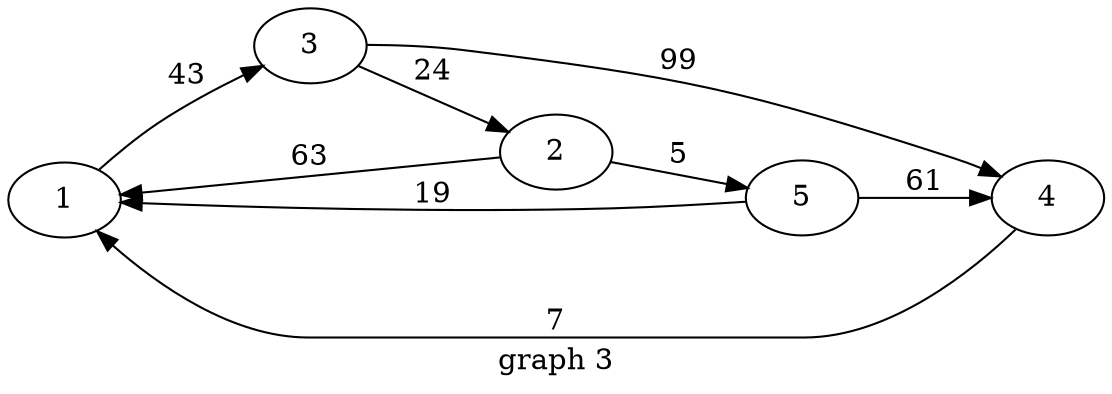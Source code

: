 digraph g{
 rankdir = LR
1;
2;
3;
4;
5;
2 -> 5 [label = " 5 "];
4 -> 1 [label = " 7 "];
1 -> 3 [label = " 43 "];
2 -> 1 [label = " 63 "];
5 -> 4 [label = " 61 "];
5 -> 1 [label = " 19 "];
3 -> 2 [label = " 24 "];
3 -> 4 [label = " 99 "];
label = "graph 3"
}
